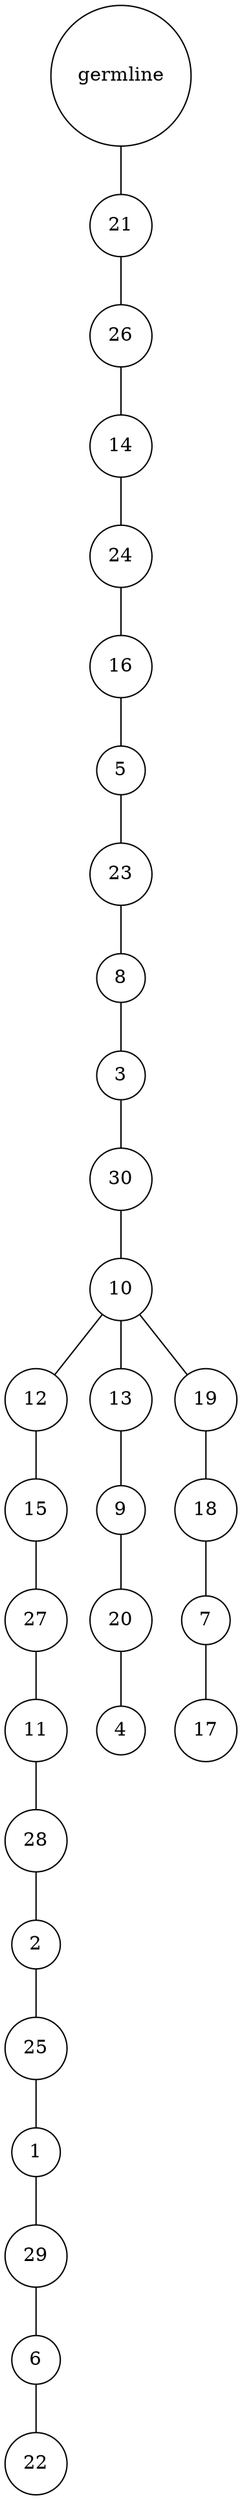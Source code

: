 graph {
	rankdir=UD;
	splines=line;
	node [shape=circle]
	"0x7f45a0fb94c0" [label="germline"];
	"0x7f45a0fb94f0" [label="21"];
	"0x7f45a0fb94c0" -- "0x7f45a0fb94f0" ;
	"0x7f45a0fb9520" [label="26"];
	"0x7f45a0fb94f0" -- "0x7f45a0fb9520" ;
	"0x7f45a0fb9550" [label="14"];
	"0x7f45a0fb9520" -- "0x7f45a0fb9550" ;
	"0x7f45a0fb9580" [label="24"];
	"0x7f45a0fb9550" -- "0x7f45a0fb9580" ;
	"0x7f45a0fb95b0" [label="16"];
	"0x7f45a0fb9580" -- "0x7f45a0fb95b0" ;
	"0x7f45a0fb95e0" [label="5"];
	"0x7f45a0fb95b0" -- "0x7f45a0fb95e0" ;
	"0x7f45a0fb9610" [label="23"];
	"0x7f45a0fb95e0" -- "0x7f45a0fb9610" ;
	"0x7f45a0fb9640" [label="8"];
	"0x7f45a0fb9610" -- "0x7f45a0fb9640" ;
	"0x7f45a0fb9670" [label="3"];
	"0x7f45a0fb9640" -- "0x7f45a0fb9670" ;
	"0x7f45a0fb96a0" [label="30"];
	"0x7f45a0fb9670" -- "0x7f45a0fb96a0" ;
	"0x7f45a0fb96d0" [label="10"];
	"0x7f45a0fb96a0" -- "0x7f45a0fb96d0" ;
	"0x7f45a0fb9700" [label="12"];
	"0x7f45a0fb96d0" -- "0x7f45a0fb9700" ;
	"0x7f45a0fb9730" [label="15"];
	"0x7f45a0fb9700" -- "0x7f45a0fb9730" ;
	"0x7f45a0fb9760" [label="27"];
	"0x7f45a0fb9730" -- "0x7f45a0fb9760" ;
	"0x7f45a0fb9790" [label="11"];
	"0x7f45a0fb9760" -- "0x7f45a0fb9790" ;
	"0x7f45a0fb97c0" [label="28"];
	"0x7f45a0fb9790" -- "0x7f45a0fb97c0" ;
	"0x7f45a0fb97f0" [label="2"];
	"0x7f45a0fb97c0" -- "0x7f45a0fb97f0" ;
	"0x7f45a0fb9820" [label="25"];
	"0x7f45a0fb97f0" -- "0x7f45a0fb9820" ;
	"0x7f45a0fb9850" [label="1"];
	"0x7f45a0fb9820" -- "0x7f45a0fb9850" ;
	"0x7f45a0fb9880" [label="29"];
	"0x7f45a0fb9850" -- "0x7f45a0fb9880" ;
	"0x7f45a0fb98b0" [label="6"];
	"0x7f45a0fb9880" -- "0x7f45a0fb98b0" ;
	"0x7f45a0fb98e0" [label="22"];
	"0x7f45a0fb98b0" -- "0x7f45a0fb98e0" ;
	"0x7f45a0fb9910" [label="13"];
	"0x7f45a0fb96d0" -- "0x7f45a0fb9910" ;
	"0x7f45a0fb9940" [label="9"];
	"0x7f45a0fb9910" -- "0x7f45a0fb9940" ;
	"0x7f45a0fb9970" [label="20"];
	"0x7f45a0fb9940" -- "0x7f45a0fb9970" ;
	"0x7f45a0fb99a0" [label="4"];
	"0x7f45a0fb9970" -- "0x7f45a0fb99a0" ;
	"0x7f45a0fb99d0" [label="19"];
	"0x7f45a0fb96d0" -- "0x7f45a0fb99d0" ;
	"0x7f45a0fb9a00" [label="18"];
	"0x7f45a0fb99d0" -- "0x7f45a0fb9a00" ;
	"0x7f45a0fb9a30" [label="7"];
	"0x7f45a0fb9a00" -- "0x7f45a0fb9a30" ;
	"0x7f45a0fb9a60" [label="17"];
	"0x7f45a0fb9a30" -- "0x7f45a0fb9a60" ;
}
